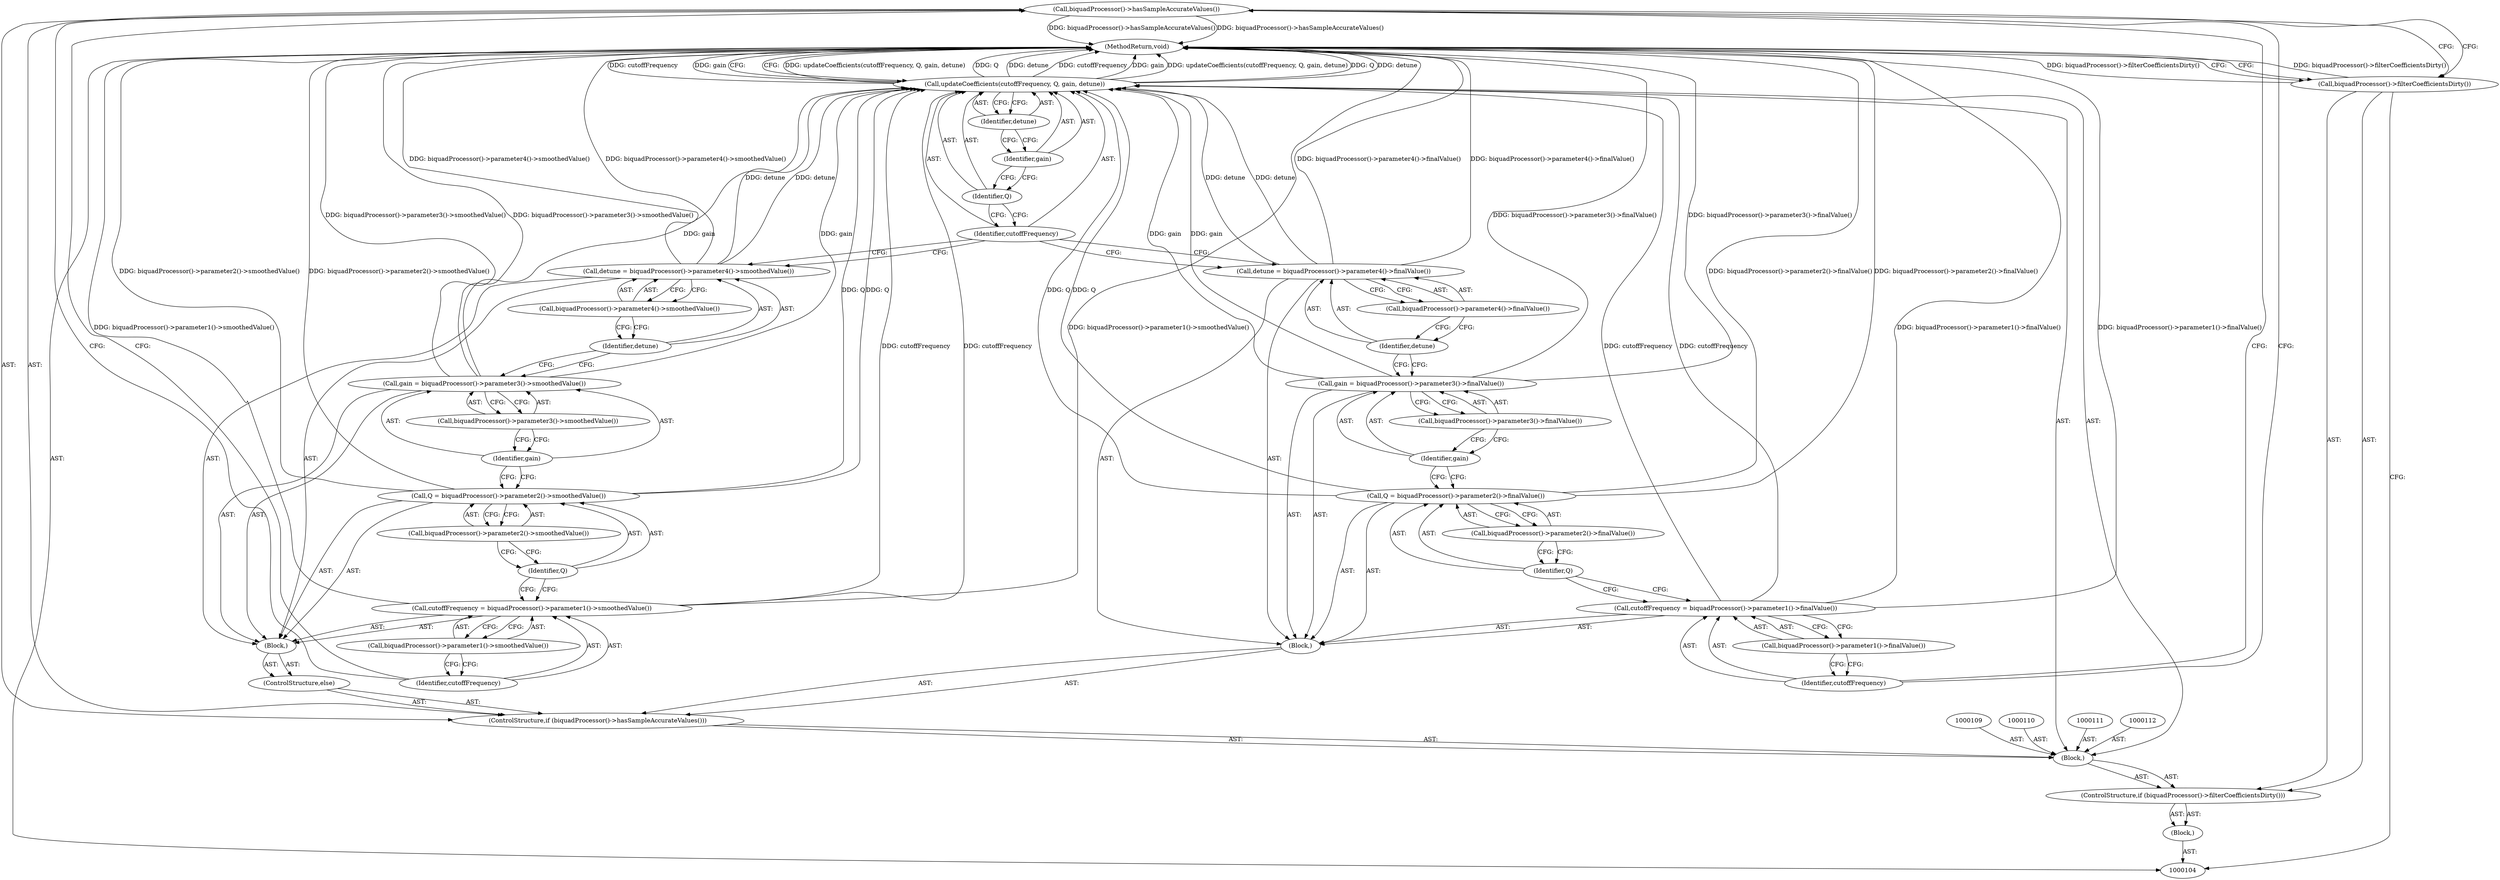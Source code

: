 digraph "0_Chrome_c391f54a210dd792f140650b886e92480d8eaf9e_2" {
"1000114" [label="(Call,biquadProcessor()->hasSampleAccurateValues())"];
"1000115" [label="(Block,)"];
"1000113" [label="(ControlStructure,if (biquadProcessor()->hasSampleAccurateValues()))"];
"1000116" [label="(Call,cutoffFrequency = biquadProcessor()->parameter1()->finalValue())"];
"1000117" [label="(Identifier,cutoffFrequency)"];
"1000118" [label="(Call,biquadProcessor()->parameter1()->finalValue())"];
"1000119" [label="(Call,Q = biquadProcessor()->parameter2()->finalValue())"];
"1000120" [label="(Identifier,Q)"];
"1000121" [label="(Call,biquadProcessor()->parameter2()->finalValue())"];
"1000122" [label="(Call,gain = biquadProcessor()->parameter3()->finalValue())"];
"1000123" [label="(Identifier,gain)"];
"1000124" [label="(Call,biquadProcessor()->parameter3()->finalValue())"];
"1000125" [label="(Call,detune = biquadProcessor()->parameter4()->finalValue())"];
"1000126" [label="(Identifier,detune)"];
"1000127" [label="(Call,biquadProcessor()->parameter4()->finalValue())"];
"1000128" [label="(ControlStructure,else)"];
"1000129" [label="(Block,)"];
"1000130" [label="(Call,cutoffFrequency = biquadProcessor()->parameter1()->smoothedValue())"];
"1000131" [label="(Identifier,cutoffFrequency)"];
"1000132" [label="(Call,biquadProcessor()->parameter1()->smoothedValue())"];
"1000133" [label="(Call,Q = biquadProcessor()->parameter2()->smoothedValue())"];
"1000134" [label="(Identifier,Q)"];
"1000135" [label="(Call,biquadProcessor()->parameter2()->smoothedValue())"];
"1000136" [label="(Call,gain = biquadProcessor()->parameter3()->smoothedValue())"];
"1000137" [label="(Identifier,gain)"];
"1000138" [label="(Call,biquadProcessor()->parameter3()->smoothedValue())"];
"1000139" [label="(Call,detune = biquadProcessor()->parameter4()->smoothedValue())"];
"1000140" [label="(Identifier,detune)"];
"1000141" [label="(Call,biquadProcessor()->parameter4()->smoothedValue())"];
"1000147" [label="(MethodReturn,void)"];
"1000143" [label="(Identifier,cutoffFrequency)"];
"1000144" [label="(Identifier,Q)"];
"1000145" [label="(Identifier,gain)"];
"1000146" [label="(Identifier,detune)"];
"1000142" [label="(Call,updateCoefficients(cutoffFrequency, Q, gain, detune))"];
"1000105" [label="(Block,)"];
"1000106" [label="(ControlStructure,if (biquadProcessor()->filterCoefficientsDirty()))"];
"1000107" [label="(Call,biquadProcessor()->filterCoefficientsDirty())"];
"1000108" [label="(Block,)"];
"1000114" -> "1000113"  [label="AST: "];
"1000114" -> "1000107"  [label="CFG: "];
"1000117" -> "1000114"  [label="CFG: "];
"1000131" -> "1000114"  [label="CFG: "];
"1000114" -> "1000147"  [label="DDG: biquadProcessor()->hasSampleAccurateValues()"];
"1000115" -> "1000113"  [label="AST: "];
"1000116" -> "1000115"  [label="AST: "];
"1000119" -> "1000115"  [label="AST: "];
"1000122" -> "1000115"  [label="AST: "];
"1000125" -> "1000115"  [label="AST: "];
"1000113" -> "1000108"  [label="AST: "];
"1000114" -> "1000113"  [label="AST: "];
"1000115" -> "1000113"  [label="AST: "];
"1000128" -> "1000113"  [label="AST: "];
"1000116" -> "1000115"  [label="AST: "];
"1000116" -> "1000118"  [label="CFG: "];
"1000117" -> "1000116"  [label="AST: "];
"1000118" -> "1000116"  [label="AST: "];
"1000120" -> "1000116"  [label="CFG: "];
"1000116" -> "1000147"  [label="DDG: biquadProcessor()->parameter1()->finalValue()"];
"1000116" -> "1000142"  [label="DDG: cutoffFrequency"];
"1000117" -> "1000116"  [label="AST: "];
"1000117" -> "1000114"  [label="CFG: "];
"1000118" -> "1000117"  [label="CFG: "];
"1000118" -> "1000116"  [label="AST: "];
"1000118" -> "1000117"  [label="CFG: "];
"1000116" -> "1000118"  [label="CFG: "];
"1000119" -> "1000115"  [label="AST: "];
"1000119" -> "1000121"  [label="CFG: "];
"1000120" -> "1000119"  [label="AST: "];
"1000121" -> "1000119"  [label="AST: "];
"1000123" -> "1000119"  [label="CFG: "];
"1000119" -> "1000147"  [label="DDG: biquadProcessor()->parameter2()->finalValue()"];
"1000119" -> "1000142"  [label="DDG: Q"];
"1000120" -> "1000119"  [label="AST: "];
"1000120" -> "1000116"  [label="CFG: "];
"1000121" -> "1000120"  [label="CFG: "];
"1000121" -> "1000119"  [label="AST: "];
"1000121" -> "1000120"  [label="CFG: "];
"1000119" -> "1000121"  [label="CFG: "];
"1000122" -> "1000115"  [label="AST: "];
"1000122" -> "1000124"  [label="CFG: "];
"1000123" -> "1000122"  [label="AST: "];
"1000124" -> "1000122"  [label="AST: "];
"1000126" -> "1000122"  [label="CFG: "];
"1000122" -> "1000147"  [label="DDG: biquadProcessor()->parameter3()->finalValue()"];
"1000122" -> "1000142"  [label="DDG: gain"];
"1000123" -> "1000122"  [label="AST: "];
"1000123" -> "1000119"  [label="CFG: "];
"1000124" -> "1000123"  [label="CFG: "];
"1000124" -> "1000122"  [label="AST: "];
"1000124" -> "1000123"  [label="CFG: "];
"1000122" -> "1000124"  [label="CFG: "];
"1000125" -> "1000115"  [label="AST: "];
"1000125" -> "1000127"  [label="CFG: "];
"1000126" -> "1000125"  [label="AST: "];
"1000127" -> "1000125"  [label="AST: "];
"1000143" -> "1000125"  [label="CFG: "];
"1000125" -> "1000147"  [label="DDG: biquadProcessor()->parameter4()->finalValue()"];
"1000125" -> "1000142"  [label="DDG: detune"];
"1000126" -> "1000125"  [label="AST: "];
"1000126" -> "1000122"  [label="CFG: "];
"1000127" -> "1000126"  [label="CFG: "];
"1000127" -> "1000125"  [label="AST: "];
"1000127" -> "1000126"  [label="CFG: "];
"1000125" -> "1000127"  [label="CFG: "];
"1000128" -> "1000113"  [label="AST: "];
"1000129" -> "1000128"  [label="AST: "];
"1000129" -> "1000128"  [label="AST: "];
"1000130" -> "1000129"  [label="AST: "];
"1000133" -> "1000129"  [label="AST: "];
"1000136" -> "1000129"  [label="AST: "];
"1000139" -> "1000129"  [label="AST: "];
"1000130" -> "1000129"  [label="AST: "];
"1000130" -> "1000132"  [label="CFG: "];
"1000131" -> "1000130"  [label="AST: "];
"1000132" -> "1000130"  [label="AST: "];
"1000134" -> "1000130"  [label="CFG: "];
"1000130" -> "1000147"  [label="DDG: biquadProcessor()->parameter1()->smoothedValue()"];
"1000130" -> "1000142"  [label="DDG: cutoffFrequency"];
"1000131" -> "1000130"  [label="AST: "];
"1000131" -> "1000114"  [label="CFG: "];
"1000132" -> "1000131"  [label="CFG: "];
"1000132" -> "1000130"  [label="AST: "];
"1000132" -> "1000131"  [label="CFG: "];
"1000130" -> "1000132"  [label="CFG: "];
"1000133" -> "1000129"  [label="AST: "];
"1000133" -> "1000135"  [label="CFG: "];
"1000134" -> "1000133"  [label="AST: "];
"1000135" -> "1000133"  [label="AST: "];
"1000137" -> "1000133"  [label="CFG: "];
"1000133" -> "1000147"  [label="DDG: biquadProcessor()->parameter2()->smoothedValue()"];
"1000133" -> "1000142"  [label="DDG: Q"];
"1000134" -> "1000133"  [label="AST: "];
"1000134" -> "1000130"  [label="CFG: "];
"1000135" -> "1000134"  [label="CFG: "];
"1000135" -> "1000133"  [label="AST: "];
"1000135" -> "1000134"  [label="CFG: "];
"1000133" -> "1000135"  [label="CFG: "];
"1000136" -> "1000129"  [label="AST: "];
"1000136" -> "1000138"  [label="CFG: "];
"1000137" -> "1000136"  [label="AST: "];
"1000138" -> "1000136"  [label="AST: "];
"1000140" -> "1000136"  [label="CFG: "];
"1000136" -> "1000147"  [label="DDG: biquadProcessor()->parameter3()->smoothedValue()"];
"1000136" -> "1000142"  [label="DDG: gain"];
"1000137" -> "1000136"  [label="AST: "];
"1000137" -> "1000133"  [label="CFG: "];
"1000138" -> "1000137"  [label="CFG: "];
"1000138" -> "1000136"  [label="AST: "];
"1000138" -> "1000137"  [label="CFG: "];
"1000136" -> "1000138"  [label="CFG: "];
"1000139" -> "1000129"  [label="AST: "];
"1000139" -> "1000141"  [label="CFG: "];
"1000140" -> "1000139"  [label="AST: "];
"1000141" -> "1000139"  [label="AST: "];
"1000143" -> "1000139"  [label="CFG: "];
"1000139" -> "1000147"  [label="DDG: biquadProcessor()->parameter4()->smoothedValue()"];
"1000139" -> "1000142"  [label="DDG: detune"];
"1000140" -> "1000139"  [label="AST: "];
"1000140" -> "1000136"  [label="CFG: "];
"1000141" -> "1000140"  [label="CFG: "];
"1000141" -> "1000139"  [label="AST: "];
"1000141" -> "1000140"  [label="CFG: "];
"1000139" -> "1000141"  [label="CFG: "];
"1000147" -> "1000104"  [label="AST: "];
"1000147" -> "1000142"  [label="CFG: "];
"1000147" -> "1000107"  [label="CFG: "];
"1000142" -> "1000147"  [label="DDG: updateCoefficients(cutoffFrequency, Q, gain, detune)"];
"1000142" -> "1000147"  [label="DDG: Q"];
"1000142" -> "1000147"  [label="DDG: detune"];
"1000142" -> "1000147"  [label="DDG: cutoffFrequency"];
"1000142" -> "1000147"  [label="DDG: gain"];
"1000107" -> "1000147"  [label="DDG: biquadProcessor()->filterCoefficientsDirty()"];
"1000114" -> "1000147"  [label="DDG: biquadProcessor()->hasSampleAccurateValues()"];
"1000119" -> "1000147"  [label="DDG: biquadProcessor()->parameter2()->finalValue()"];
"1000125" -> "1000147"  [label="DDG: biquadProcessor()->parameter4()->finalValue()"];
"1000116" -> "1000147"  [label="DDG: biquadProcessor()->parameter1()->finalValue()"];
"1000133" -> "1000147"  [label="DDG: biquadProcessor()->parameter2()->smoothedValue()"];
"1000136" -> "1000147"  [label="DDG: biquadProcessor()->parameter3()->smoothedValue()"];
"1000122" -> "1000147"  [label="DDG: biquadProcessor()->parameter3()->finalValue()"];
"1000130" -> "1000147"  [label="DDG: biquadProcessor()->parameter1()->smoothedValue()"];
"1000139" -> "1000147"  [label="DDG: biquadProcessor()->parameter4()->smoothedValue()"];
"1000143" -> "1000142"  [label="AST: "];
"1000143" -> "1000125"  [label="CFG: "];
"1000143" -> "1000139"  [label="CFG: "];
"1000144" -> "1000143"  [label="CFG: "];
"1000144" -> "1000142"  [label="AST: "];
"1000144" -> "1000143"  [label="CFG: "];
"1000145" -> "1000144"  [label="CFG: "];
"1000145" -> "1000142"  [label="AST: "];
"1000145" -> "1000144"  [label="CFG: "];
"1000146" -> "1000145"  [label="CFG: "];
"1000146" -> "1000142"  [label="AST: "];
"1000146" -> "1000145"  [label="CFG: "];
"1000142" -> "1000146"  [label="CFG: "];
"1000142" -> "1000108"  [label="AST: "];
"1000142" -> "1000146"  [label="CFG: "];
"1000143" -> "1000142"  [label="AST: "];
"1000144" -> "1000142"  [label="AST: "];
"1000145" -> "1000142"  [label="AST: "];
"1000146" -> "1000142"  [label="AST: "];
"1000147" -> "1000142"  [label="CFG: "];
"1000142" -> "1000147"  [label="DDG: updateCoefficients(cutoffFrequency, Q, gain, detune)"];
"1000142" -> "1000147"  [label="DDG: Q"];
"1000142" -> "1000147"  [label="DDG: detune"];
"1000142" -> "1000147"  [label="DDG: cutoffFrequency"];
"1000142" -> "1000147"  [label="DDG: gain"];
"1000116" -> "1000142"  [label="DDG: cutoffFrequency"];
"1000130" -> "1000142"  [label="DDG: cutoffFrequency"];
"1000133" -> "1000142"  [label="DDG: Q"];
"1000119" -> "1000142"  [label="DDG: Q"];
"1000122" -> "1000142"  [label="DDG: gain"];
"1000136" -> "1000142"  [label="DDG: gain"];
"1000125" -> "1000142"  [label="DDG: detune"];
"1000139" -> "1000142"  [label="DDG: detune"];
"1000105" -> "1000104"  [label="AST: "];
"1000106" -> "1000105"  [label="AST: "];
"1000106" -> "1000105"  [label="AST: "];
"1000107" -> "1000106"  [label="AST: "];
"1000108" -> "1000106"  [label="AST: "];
"1000107" -> "1000106"  [label="AST: "];
"1000107" -> "1000104"  [label="CFG: "];
"1000114" -> "1000107"  [label="CFG: "];
"1000147" -> "1000107"  [label="CFG: "];
"1000107" -> "1000147"  [label="DDG: biquadProcessor()->filterCoefficientsDirty()"];
"1000108" -> "1000106"  [label="AST: "];
"1000109" -> "1000108"  [label="AST: "];
"1000110" -> "1000108"  [label="AST: "];
"1000111" -> "1000108"  [label="AST: "];
"1000112" -> "1000108"  [label="AST: "];
"1000113" -> "1000108"  [label="AST: "];
"1000142" -> "1000108"  [label="AST: "];
}
